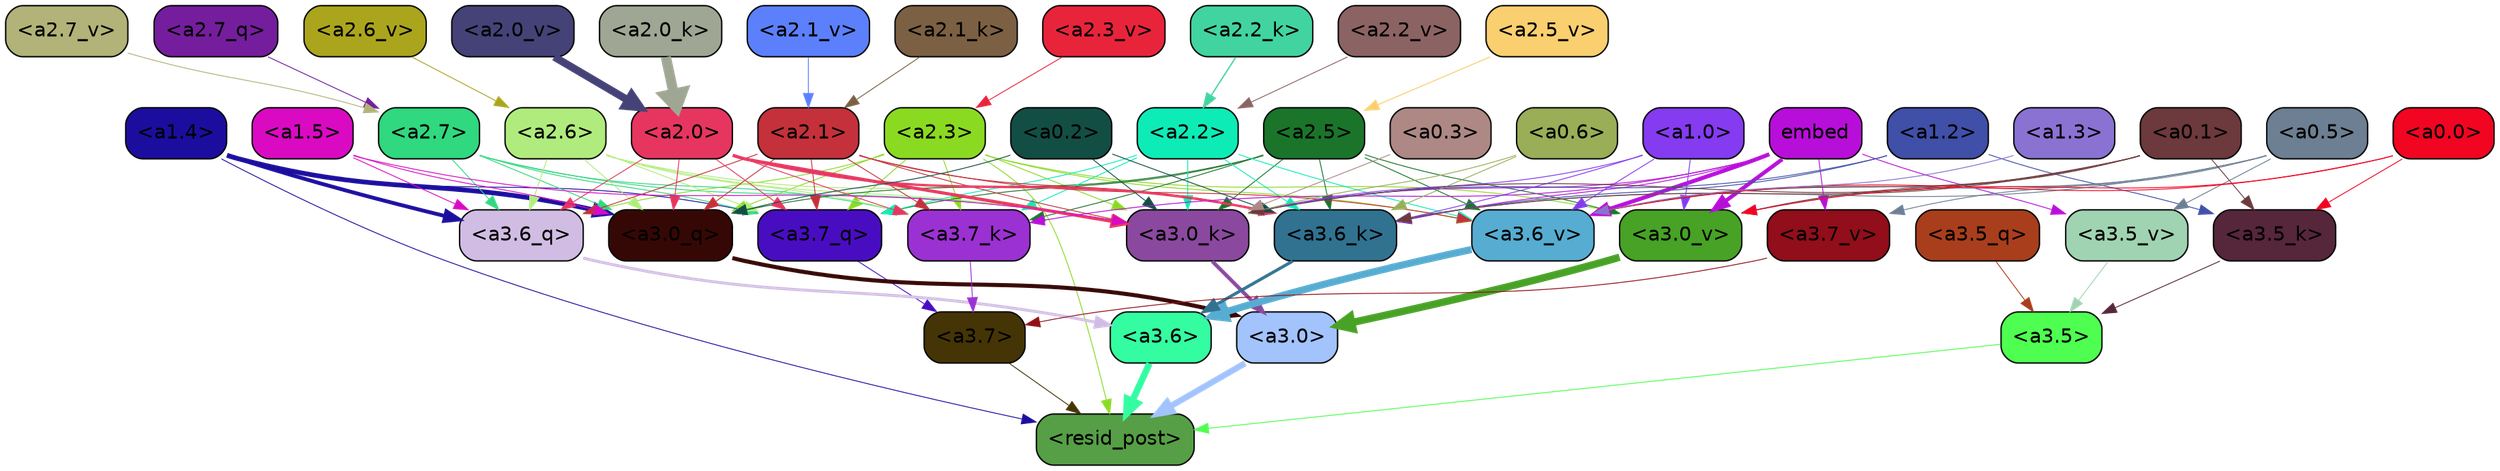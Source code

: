 strict digraph "" {
	graph [bgcolor=transparent,
		layout=dot,
		overlap=false,
		splines=true
	];
	"<a3.7>"	[color=black,
		fillcolor="#453506",
		fontname=Helvetica,
		shape=box,
		style="filled, rounded"];
	"<resid_post>"	[color=black,
		fillcolor="#569f46",
		fontname=Helvetica,
		shape=box,
		style="filled, rounded"];
	"<a3.7>" -> "<resid_post>"	[color="#453506",
		penwidth=0.6];
	"<a3.6>"	[color=black,
		fillcolor="#34fca1",
		fontname=Helvetica,
		shape=box,
		style="filled, rounded"];
	"<a3.6>" -> "<resid_post>"	[color="#34fca1",
		penwidth=4.646730065345764];
	"<a3.5>"	[color=black,
		fillcolor="#4efe50",
		fontname=Helvetica,
		shape=box,
		style="filled, rounded"];
	"<a3.5>" -> "<resid_post>"	[color="#4efe50",
		penwidth=0.6];
	"<a3.0>"	[color=black,
		fillcolor="#a2c3fc",
		fontname=Helvetica,
		shape=box,
		style="filled, rounded"];
	"<a3.0>" -> "<resid_post>"	[color="#a2c3fc",
		penwidth=4.323132634162903];
	"<a2.3>"	[color=black,
		fillcolor="#8bda22",
		fontname=Helvetica,
		shape=box,
		style="filled, rounded"];
	"<a2.3>" -> "<resid_post>"	[color="#8bda22",
		penwidth=0.6];
	"<a3.7_q>"	[color=black,
		fillcolor="#480dc1",
		fontname=Helvetica,
		shape=box,
		style="filled, rounded"];
	"<a2.3>" -> "<a3.7_q>"	[color="#8bda22",
		penwidth=0.6];
	"<a3.6_q>"	[color=black,
		fillcolor="#d1bde3",
		fontname=Helvetica,
		shape=box,
		style="filled, rounded"];
	"<a2.3>" -> "<a3.6_q>"	[color="#8bda22",
		penwidth=0.6];
	"<a3.0_q>"	[color=black,
		fillcolor="#350806",
		fontname=Helvetica,
		shape=box,
		style="filled, rounded"];
	"<a2.3>" -> "<a3.0_q>"	[color="#8bda22",
		penwidth=0.6];
	"<a3.7_k>"	[color=black,
		fillcolor="#9b31d2",
		fontname=Helvetica,
		shape=box,
		style="filled, rounded"];
	"<a2.3>" -> "<a3.7_k>"	[color="#8bda22",
		penwidth=0.6];
	"<a3.0_k>"	[color=black,
		fillcolor="#8a499e",
		fontname=Helvetica,
		shape=box,
		style="filled, rounded"];
	"<a2.3>" -> "<a3.0_k>"	[color="#8bda22",
		penwidth=0.6];
	"<a3.6_v>"	[color=black,
		fillcolor="#56acd1",
		fontname=Helvetica,
		shape=box,
		style="filled, rounded"];
	"<a2.3>" -> "<a3.6_v>"	[color="#8bda22",
		penwidth=0.6];
	"<a3.0_v>"	[color=black,
		fillcolor="#47a226",
		fontname=Helvetica,
		shape=box,
		style="filled, rounded"];
	"<a2.3>" -> "<a3.0_v>"	[color="#8bda22",
		penwidth=0.6];
	"<a1.4>"	[color=black,
		fillcolor="#1b0e9e",
		fontname=Helvetica,
		shape=box,
		style="filled, rounded"];
	"<a1.4>" -> "<resid_post>"	[color="#1b0e9e",
		penwidth=0.6];
	"<a1.4>" -> "<a3.7_q>"	[color="#1b0e9e",
		penwidth=0.6];
	"<a1.4>" -> "<a3.6_q>"	[color="#1b0e9e",
		penwidth=2.700703263282776];
	"<a1.4>" -> "<a3.0_q>"	[color="#1b0e9e",
		penwidth=3.34255850315094];
	"<a3.7_q>" -> "<a3.7>"	[color="#480dc1",
		penwidth=0.6];
	"<a3.6_q>" -> "<a3.6>"	[color="#d1bde3",
		penwidth=2.03758105635643];
	"<a3.5_q>"	[color=black,
		fillcolor="#a93e1c",
		fontname=Helvetica,
		shape=box,
		style="filled, rounded"];
	"<a3.5_q>" -> "<a3.5>"	[color="#a93e1c",
		penwidth=0.6];
	"<a3.0_q>" -> "<a3.0>"	[color="#350806",
		penwidth=2.8638100624084473];
	"<a3.7_k>" -> "<a3.7>"	[color="#9b31d2",
		penwidth=0.6];
	"<a3.6_k>"	[color=black,
		fillcolor="#317291",
		fontname=Helvetica,
		shape=box,
		style="filled, rounded"];
	"<a3.6_k>" -> "<a3.6>"	[color="#317291",
		penwidth=2.174198240041733];
	"<a3.5_k>"	[color=black,
		fillcolor="#56263b",
		fontname=Helvetica,
		shape=box,
		style="filled, rounded"];
	"<a3.5_k>" -> "<a3.5>"	[color="#56263b",
		penwidth=0.6];
	"<a3.0_k>" -> "<a3.0>"	[color="#8a499e",
		penwidth=2.6274144649505615];
	"<a3.7_v>"	[color=black,
		fillcolor="#910e1a",
		fontname=Helvetica,
		shape=box,
		style="filled, rounded"];
	"<a3.7_v>" -> "<a3.7>"	[color="#910e1a",
		penwidth=0.6];
	"<a3.6_v>" -> "<a3.6>"	[color="#56acd1",
		penwidth=5.002329230308533];
	"<a3.5_v>"	[color=black,
		fillcolor="#a0d3b1",
		fontname=Helvetica,
		shape=box,
		style="filled, rounded"];
	"<a3.5_v>" -> "<a3.5>"	[color="#a0d3b1",
		penwidth=0.6];
	"<a3.0_v>" -> "<a3.0>"	[color="#47a226",
		penwidth=5.188832879066467];
	"<a2.7>"	[color=black,
		fillcolor="#30d87f",
		fontname=Helvetica,
		shape=box,
		style="filled, rounded"];
	"<a2.7>" -> "<a3.7_q>"	[color="#30d87f",
		penwidth=0.6];
	"<a2.7>" -> "<a3.6_q>"	[color="#30d87f",
		penwidth=0.6];
	"<a2.7>" -> "<a3.0_q>"	[color="#30d87f",
		penwidth=0.6];
	"<a2.7>" -> "<a3.7_k>"	[color="#30d87f",
		penwidth=0.6];
	"<a2.7>" -> "<a3.0_k>"	[color="#30d87f",
		penwidth=0.6];
	"<a2.6>"	[color=black,
		fillcolor="#b0ec7d",
		fontname=Helvetica,
		shape=box,
		style="filled, rounded"];
	"<a2.6>" -> "<a3.7_q>"	[color="#b0ec7d",
		penwidth=0.6];
	"<a2.6>" -> "<a3.6_q>"	[color="#b0ec7d",
		penwidth=0.6];
	"<a2.6>" -> "<a3.0_q>"	[color="#b0ec7d",
		penwidth=0.6];
	"<a2.6>" -> "<a3.7_k>"	[color="#b0ec7d",
		penwidth=0.6];
	"<a2.6>" -> "<a3.6_k>"	[color="#b0ec7d",
		penwidth=0.6];
	"<a2.6>" -> "<a3.0_k>"	[color="#b0ec7d",
		penwidth=0.6];
	"<a2.5>"	[color=black,
		fillcolor="#1a752a",
		fontname=Helvetica,
		shape=box,
		style="filled, rounded"];
	"<a2.5>" -> "<a3.7_q>"	[color="#1a752a",
		penwidth=0.6];
	"<a2.5>" -> "<a3.0_q>"	[color="#1a752a",
		penwidth=0.6];
	"<a2.5>" -> "<a3.7_k>"	[color="#1a752a",
		penwidth=0.6];
	"<a2.5>" -> "<a3.6_k>"	[color="#1a752a",
		penwidth=0.6];
	"<a2.5>" -> "<a3.0_k>"	[color="#1a752a",
		penwidth=0.6];
	"<a2.5>" -> "<a3.6_v>"	[color="#1a752a",
		penwidth=0.6];
	"<a2.5>" -> "<a3.0_v>"	[color="#1a752a",
		penwidth=0.6];
	"<a2.2>"	[color=black,
		fillcolor="#0decb7",
		fontname=Helvetica,
		shape=box,
		style="filled, rounded"];
	"<a2.2>" -> "<a3.7_q>"	[color="#0decb7",
		penwidth=0.6];
	"<a2.2>" -> "<a3.7_k>"	[color="#0decb7",
		penwidth=0.6];
	"<a2.2>" -> "<a3.6_k>"	[color="#0decb7",
		penwidth=0.6];
	"<a2.2>" -> "<a3.0_k>"	[color="#0decb7",
		penwidth=0.6];
	"<a2.2>" -> "<a3.6_v>"	[color="#0decb7",
		penwidth=0.6];
	"<a2.1>"	[color=black,
		fillcolor="#c4313b",
		fontname=Helvetica,
		shape=box,
		style="filled, rounded"];
	"<a2.1>" -> "<a3.7_q>"	[color="#c4313b",
		penwidth=0.6];
	"<a2.1>" -> "<a3.6_q>"	[color="#c4313b",
		penwidth=0.6];
	"<a2.1>" -> "<a3.0_q>"	[color="#c4313b",
		penwidth=0.6];
	"<a2.1>" -> "<a3.7_k>"	[color="#c4313b",
		penwidth=0.6];
	"<a2.1>" -> "<a3.6_k>"	[color="#c4313b",
		penwidth=0.6];
	"<a2.1>" -> "<a3.0_k>"	[color="#c4313b",
		penwidth=0.6];
	"<a2.1>" -> "<a3.6_v>"	[color="#c4313b",
		penwidth=0.6];
	"<a2.0>"	[color=black,
		fillcolor="#e6365f",
		fontname=Helvetica,
		shape=box,
		style="filled, rounded"];
	"<a2.0>" -> "<a3.7_q>"	[color="#e6365f",
		penwidth=0.6];
	"<a2.0>" -> "<a3.6_q>"	[color="#e6365f",
		penwidth=0.6];
	"<a2.0>" -> "<a3.0_q>"	[color="#e6365f",
		penwidth=0.6];
	"<a2.0>" -> "<a3.7_k>"	[color="#e6365f",
		penwidth=0.6];
	"<a2.0>" -> "<a3.6_k>"	[color="#e6365f",
		penwidth=1.6454488784074783];
	"<a2.0>" -> "<a3.0_k>"	[color="#e6365f",
		penwidth=2.2218968719244003];
	"<a1.5>"	[color=black,
		fillcolor="#da0ac3",
		fontname=Helvetica,
		shape=box,
		style="filled, rounded"];
	"<a1.5>" -> "<a3.6_q>"	[color="#da0ac3",
		penwidth=0.6];
	"<a1.5>" -> "<a3.0_q>"	[color="#da0ac3",
		penwidth=0.6];
	"<a1.5>" -> "<a3.0_k>"	[color="#da0ac3",
		penwidth=0.6];
	"<a0.2>"	[color=black,
		fillcolor="#134e45",
		fontname=Helvetica,
		shape=box,
		style="filled, rounded"];
	"<a0.2>" -> "<a3.0_q>"	[color="#134e45",
		penwidth=0.6];
	"<a0.2>" -> "<a3.6_k>"	[color="#134e45",
		penwidth=0.6];
	"<a0.2>" -> "<a3.0_k>"	[color="#134e45",
		penwidth=0.6];
	embed	[color=black,
		fillcolor="#b70fd9",
		fontname=Helvetica,
		shape=box,
		style="filled, rounded"];
	embed -> "<a3.7_k>"	[color="#b70fd9",
		penwidth=0.6];
	embed -> "<a3.6_k>"	[color="#b70fd9",
		penwidth=0.6];
	embed -> "<a3.0_k>"	[color="#b70fd9",
		penwidth=0.6];
	embed -> "<a3.7_v>"	[color="#b70fd9",
		penwidth=0.6];
	embed -> "<a3.6_v>"	[color="#b70fd9",
		penwidth=2.8301228284835815];
	embed -> "<a3.5_v>"	[color="#b70fd9",
		penwidth=0.6];
	embed -> "<a3.0_v>"	[color="#b70fd9",
		penwidth=2.7660785913467407];
	"<a1.2>"	[color=black,
		fillcolor="#404fa8",
		fontname=Helvetica,
		shape=box,
		style="filled, rounded"];
	"<a1.2>" -> "<a3.6_k>"	[color="#404fa8",
		penwidth=0.6];
	"<a1.2>" -> "<a3.5_k>"	[color="#404fa8",
		penwidth=0.6];
	"<a1.2>" -> "<a3.0_k>"	[color="#404fa8",
		penwidth=0.6];
	"<a1.0>"	[color=black,
		fillcolor="#853bf0",
		fontname=Helvetica,
		shape=box,
		style="filled, rounded"];
	"<a1.0>" -> "<a3.6_k>"	[color="#853bf0",
		penwidth=0.6];
	"<a1.0>" -> "<a3.0_k>"	[color="#853bf0",
		penwidth=0.6];
	"<a1.0>" -> "<a3.6_v>"	[color="#853bf0",
		penwidth=0.6];
	"<a1.0>" -> "<a3.0_v>"	[color="#853bf0",
		penwidth=0.6];
	"<a0.6>"	[color=black,
		fillcolor="#99ae57",
		fontname=Helvetica,
		shape=box,
		style="filled, rounded"];
	"<a0.6>" -> "<a3.6_k>"	[color="#99ae57",
		penwidth=0.6];
	"<a0.6>" -> "<a3.0_k>"	[color="#99ae57",
		penwidth=0.6];
	"<a0.5>"	[color=black,
		fillcolor="#6d7f92",
		fontname=Helvetica,
		shape=box,
		style="filled, rounded"];
	"<a0.5>" -> "<a3.6_k>"	[color="#6d7f92",
		penwidth=0.6];
	"<a0.5>" -> "<a3.7_v>"	[color="#6d7f92",
		penwidth=0.6];
	"<a0.5>" -> "<a3.6_v>"	[color="#6d7f92",
		penwidth=0.6];
	"<a0.5>" -> "<a3.5_v>"	[color="#6d7f92",
		penwidth=0.6];
	"<a0.5>" -> "<a3.0_v>"	[color="#6d7f92",
		penwidth=0.6124261617660522];
	"<a0.1>"	[color=black,
		fillcolor="#6c393c",
		fontname=Helvetica,
		shape=box,
		style="filled, rounded"];
	"<a0.1>" -> "<a3.6_k>"	[color="#6c393c",
		penwidth=0.6];
	"<a0.1>" -> "<a3.5_k>"	[color="#6c393c",
		penwidth=0.6];
	"<a0.1>" -> "<a3.0_k>"	[color="#6c393c",
		penwidth=0.6];
	"<a0.1>" -> "<a3.6_v>"	[color="#6c393c",
		penwidth=0.6];
	"<a0.1>" -> "<a3.0_v>"	[color="#6c393c",
		penwidth=0.6];
	"<a0.0>"	[color=black,
		fillcolor="#f10521",
		fontname=Helvetica,
		shape=box,
		style="filled, rounded"];
	"<a0.0>" -> "<a3.5_k>"	[color="#f10521",
		penwidth=0.6];
	"<a0.0>" -> "<a3.6_v>"	[color="#f10521",
		penwidth=0.6];
	"<a0.0>" -> "<a3.0_v>"	[color="#f10521",
		penwidth=0.6];
	"<a0.3>"	[color=black,
		fillcolor="#ad8884",
		fontname=Helvetica,
		shape=box,
		style="filled, rounded"];
	"<a0.3>" -> "<a3.0_k>"	[color="#ad8884",
		penwidth=0.6];
	"<a1.3>"	[color=black,
		fillcolor="#8a72d3",
		fontname=Helvetica,
		shape=box,
		style="filled, rounded"];
	"<a1.3>" -> "<a3.6_v>"	[color="#8a72d3",
		penwidth=0.6];
	"<a2.7_q>"	[color=black,
		fillcolor="#751e9d",
		fontname=Helvetica,
		shape=box,
		style="filled, rounded"];
	"<a2.7_q>" -> "<a2.7>"	[color="#751e9d",
		penwidth=0.6];
	"<a2.2_k>"	[color=black,
		fillcolor="#42d4a0",
		fontname=Helvetica,
		shape=box,
		style="filled, rounded"];
	"<a2.2_k>" -> "<a2.2>"	[color="#42d4a0",
		penwidth=0.9331893920898438];
	"<a2.1_k>"	[color=black,
		fillcolor="#7c6043",
		fontname=Helvetica,
		shape=box,
		style="filled, rounded"];
	"<a2.1_k>" -> "<a2.1>"	[color="#7c6043",
		penwidth=0.6];
	"<a2.0_k>"	[color=black,
		fillcolor="#9fa794",
		fontname=Helvetica,
		shape=box,
		style="filled, rounded"];
	"<a2.0_k>" -> "<a2.0>"	[color="#9fa794",
		penwidth=7.158664226531982];
	"<a2.7_v>"	[color=black,
		fillcolor="#b1b378",
		fontname=Helvetica,
		shape=box,
		style="filled, rounded"];
	"<a2.7_v>" -> "<a2.7>"	[color="#b1b378",
		penwidth=0.6];
	"<a2.6_v>"	[color=black,
		fillcolor="#aba51d",
		fontname=Helvetica,
		shape=box,
		style="filled, rounded"];
	"<a2.6_v>" -> "<a2.6>"	[color="#aba51d",
		penwidth=0.6];
	"<a2.5_v>"	[color=black,
		fillcolor="#facf6f",
		fontname=Helvetica,
		shape=box,
		style="filled, rounded"];
	"<a2.5_v>" -> "<a2.5>"	[color="#facf6f",
		penwidth=0.6657319068908691];
	"<a2.3_v>"	[color=black,
		fillcolor="#e8243b",
		fontname=Helvetica,
		shape=box,
		style="filled, rounded"];
	"<a2.3_v>" -> "<a2.3>"	[color="#e8243b",
		penwidth=0.6];
	"<a2.2_v>"	[color=black,
		fillcolor="#8c6363",
		fontname=Helvetica,
		shape=box,
		style="filled, rounded"];
	"<a2.2_v>" -> "<a2.2>"	[color="#8c6363",
		penwidth=0.6];
	"<a2.1_v>"	[color=black,
		fillcolor="#5c80fb",
		fontname=Helvetica,
		shape=box,
		style="filled, rounded"];
	"<a2.1_v>" -> "<a2.1>"	[color="#5c80fb",
		penwidth=0.6];
	"<a2.0_v>"	[color=black,
		fillcolor="#454277",
		fontname=Helvetica,
		shape=box,
		style="filled, rounded"];
	"<a2.0_v>" -> "<a2.0>"	[color="#454277",
		penwidth=5.380099236965179];
}

